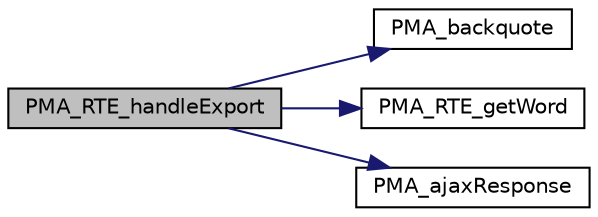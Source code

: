 digraph G
{
  edge [fontname="Helvetica",fontsize="10",labelfontname="Helvetica",labelfontsize="10"];
  node [fontname="Helvetica",fontsize="10",shape=record];
  rankdir="LR";
  Node1 [label="PMA_RTE_handleExport",height=0.2,width=0.4,color="black", fillcolor="grey75", style="filled" fontcolor="black"];
  Node1 -> Node2 [color="midnightblue",fontsize="10",style="solid",fontname="Helvetica"];
  Node2 [label="PMA_backquote",height=0.2,width=0.4,color="black", fillcolor="white", style="filled",URL="$common_8lib_8php.html#a81c4628f679a153bb4475c5ee2ae49ec",tooltip="Adds backquotes on both sides of a database, table or field name."];
  Node1 -> Node3 [color="midnightblue",fontsize="10",style="solid",fontname="Helvetica"];
  Node3 [label="PMA_RTE_getWord",height=0.2,width=0.4,color="black", fillcolor="white", style="filled",URL="$rte__words_8lib_8php.html#ab6a2a32b9f96511f5c43c92b80575f67",tooltip="This function is used to retreive some language strings that are used in functionalities that are com..."];
  Node1 -> Node4 [color="midnightblue",fontsize="10",style="solid",fontname="Helvetica"];
  Node4 [label="PMA_ajaxResponse",height=0.2,width=0.4,color="black", fillcolor="white", style="filled",URL="$common_8lib_8php.html#a8e357ad2d42095d9078580361cb77a96",tooltip="function that generates a json output for an ajax request and ends script execution"];
}
